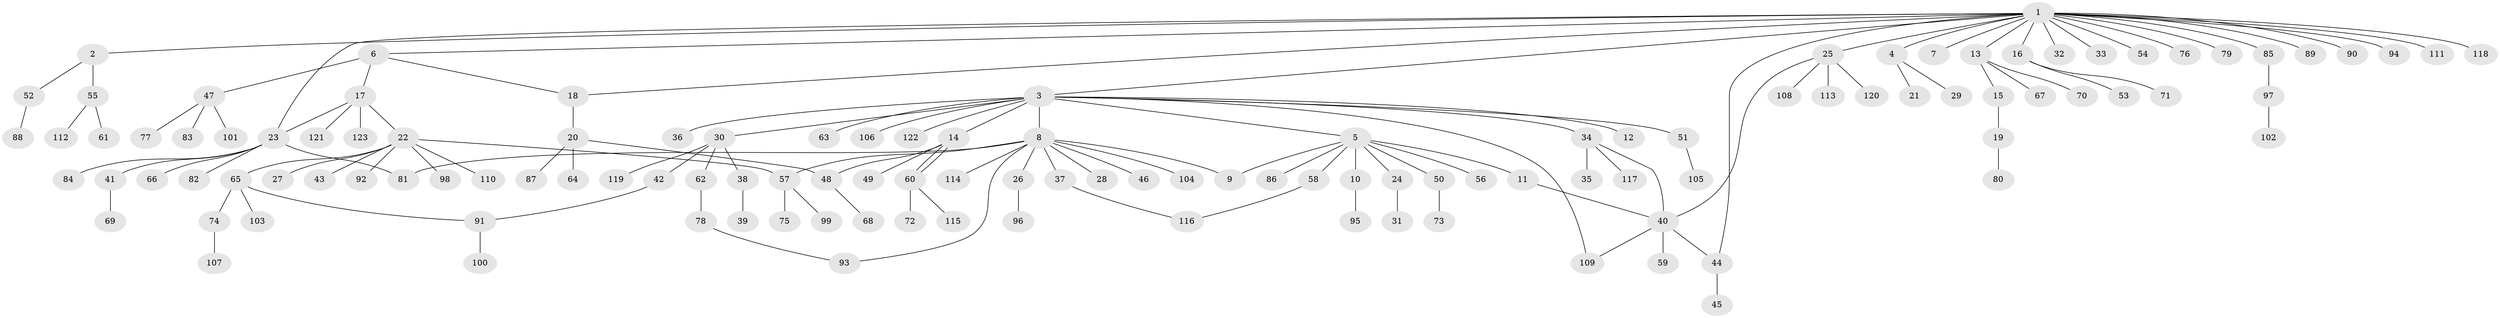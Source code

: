 // coarse degree distribution, {3: 0.08, 1: 0.52, 4: 0.06, 18: 0.02, 2: 0.24, 6: 0.02, 9: 0.02, 5: 0.02, 8: 0.02}
// Generated by graph-tools (version 1.1) at 2025/36/03/04/25 23:36:44]
// undirected, 123 vertices, 136 edges
graph export_dot {
  node [color=gray90,style=filled];
  1;
  2;
  3;
  4;
  5;
  6;
  7;
  8;
  9;
  10;
  11;
  12;
  13;
  14;
  15;
  16;
  17;
  18;
  19;
  20;
  21;
  22;
  23;
  24;
  25;
  26;
  27;
  28;
  29;
  30;
  31;
  32;
  33;
  34;
  35;
  36;
  37;
  38;
  39;
  40;
  41;
  42;
  43;
  44;
  45;
  46;
  47;
  48;
  49;
  50;
  51;
  52;
  53;
  54;
  55;
  56;
  57;
  58;
  59;
  60;
  61;
  62;
  63;
  64;
  65;
  66;
  67;
  68;
  69;
  70;
  71;
  72;
  73;
  74;
  75;
  76;
  77;
  78;
  79;
  80;
  81;
  82;
  83;
  84;
  85;
  86;
  87;
  88;
  89;
  90;
  91;
  92;
  93;
  94;
  95;
  96;
  97;
  98;
  99;
  100;
  101;
  102;
  103;
  104;
  105;
  106;
  107;
  108;
  109;
  110;
  111;
  112;
  113;
  114;
  115;
  116;
  117;
  118;
  119;
  120;
  121;
  122;
  123;
  1 -- 2;
  1 -- 3;
  1 -- 4;
  1 -- 6;
  1 -- 7;
  1 -- 13;
  1 -- 16;
  1 -- 18;
  1 -- 23;
  1 -- 25;
  1 -- 32;
  1 -- 33;
  1 -- 44;
  1 -- 54;
  1 -- 76;
  1 -- 79;
  1 -- 85;
  1 -- 89;
  1 -- 90;
  1 -- 94;
  1 -- 111;
  1 -- 118;
  2 -- 52;
  2 -- 55;
  3 -- 5;
  3 -- 8;
  3 -- 12;
  3 -- 14;
  3 -- 30;
  3 -- 34;
  3 -- 36;
  3 -- 51;
  3 -- 63;
  3 -- 106;
  3 -- 109;
  3 -- 122;
  4 -- 21;
  4 -- 29;
  5 -- 9;
  5 -- 10;
  5 -- 11;
  5 -- 24;
  5 -- 50;
  5 -- 56;
  5 -- 58;
  5 -- 86;
  6 -- 17;
  6 -- 18;
  6 -- 47;
  8 -- 9;
  8 -- 26;
  8 -- 28;
  8 -- 37;
  8 -- 46;
  8 -- 57;
  8 -- 81;
  8 -- 93;
  8 -- 104;
  8 -- 114;
  10 -- 95;
  11 -- 40;
  13 -- 15;
  13 -- 67;
  13 -- 70;
  14 -- 48;
  14 -- 49;
  14 -- 60;
  14 -- 60;
  15 -- 19;
  16 -- 53;
  16 -- 71;
  17 -- 22;
  17 -- 23;
  17 -- 121;
  17 -- 123;
  18 -- 20;
  19 -- 80;
  20 -- 48;
  20 -- 64;
  20 -- 87;
  22 -- 27;
  22 -- 43;
  22 -- 57;
  22 -- 65;
  22 -- 92;
  22 -- 98;
  22 -- 110;
  23 -- 41;
  23 -- 66;
  23 -- 81;
  23 -- 82;
  23 -- 84;
  24 -- 31;
  25 -- 40;
  25 -- 108;
  25 -- 113;
  25 -- 120;
  26 -- 96;
  30 -- 38;
  30 -- 42;
  30 -- 62;
  30 -- 119;
  34 -- 35;
  34 -- 40;
  34 -- 117;
  37 -- 116;
  38 -- 39;
  40 -- 44;
  40 -- 59;
  40 -- 109;
  41 -- 69;
  42 -- 91;
  44 -- 45;
  47 -- 77;
  47 -- 83;
  47 -- 101;
  48 -- 68;
  50 -- 73;
  51 -- 105;
  52 -- 88;
  55 -- 61;
  55 -- 112;
  57 -- 75;
  57 -- 99;
  58 -- 116;
  60 -- 72;
  60 -- 115;
  62 -- 78;
  65 -- 74;
  65 -- 91;
  65 -- 103;
  74 -- 107;
  78 -- 93;
  85 -- 97;
  91 -- 100;
  97 -- 102;
}
